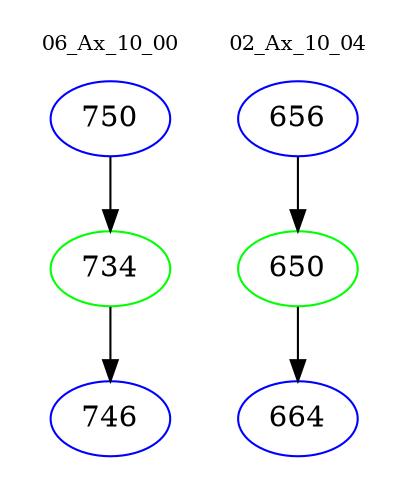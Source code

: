 digraph{
subgraph cluster_0 {
color = white
label = "06_Ax_10_00";
fontsize=10;
T0_750 [label="750", color="blue"]
T0_750 -> T0_734 [color="black"]
T0_734 [label="734", color="green"]
T0_734 -> T0_746 [color="black"]
T0_746 [label="746", color="blue"]
}
subgraph cluster_1 {
color = white
label = "02_Ax_10_04";
fontsize=10;
T1_656 [label="656", color="blue"]
T1_656 -> T1_650 [color="black"]
T1_650 [label="650", color="green"]
T1_650 -> T1_664 [color="black"]
T1_664 [label="664", color="blue"]
}
}
